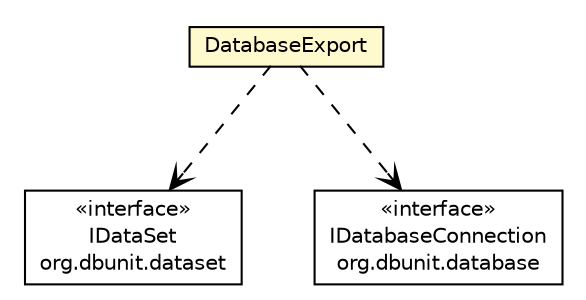 #!/usr/local/bin/dot
#
# Class diagram 
# Generated by UMLGraph version R5_6_6-8-g8d7759 (http://www.umlgraph.org/)
#

digraph G {
	edge [fontname="Helvetica",fontsize=10,labelfontname="Helvetica",labelfontsize=10];
	node [fontname="Helvetica",fontsize=10,shape=plaintext];
	nodesep=0.25;
	ranksep=0.5;
	// org.dayatang.dbunit.DatabaseExport
	c37874 [label=<<table title="org.dayatang.dbunit.DatabaseExport" border="0" cellborder="1" cellspacing="0" cellpadding="2" port="p" bgcolor="lemonChiffon" href="./DatabaseExport.html">
		<tr><td><table border="0" cellspacing="0" cellpadding="1">
<tr><td align="center" balign="center"> DatabaseExport </td></tr>
		</table></td></tr>
		</table>>, URL="./DatabaseExport.html", fontname="Helvetica", fontcolor="black", fontsize=10.0];
	// org.dayatang.dbunit.DatabaseExport DEPEND org.dbunit.dataset.IDataSet
	c37874:p -> c38011:p [taillabel="", label=" "headlabel="", fontname="Helvetica", fontcolor="black", fontsize=10.0, color="black", arrowhead=open, style=dashed];
	// org.dayatang.dbunit.DatabaseExport DEPEND org.dbunit.database.IDatabaseConnection
	c37874:p -> c38014:p [taillabel="", label=" "headlabel="", fontname="Helvetica", fontcolor="black", fontsize=10.0, color="black", arrowhead=open, style=dashed];
	// org.dbunit.database.IDatabaseConnection
	c38014 [label=<<table title="org.dbunit.database.IDatabaseConnection" border="0" cellborder="1" cellspacing="0" cellpadding="2" port="p" href="http://java.sun.com/j2se/1.4.2/docs/api/org/dbunit/database/IDatabaseConnection.html">
		<tr><td><table border="0" cellspacing="0" cellpadding="1">
<tr><td align="center" balign="center"> &#171;interface&#187; </td></tr>
<tr><td align="center" balign="center"> IDatabaseConnection </td></tr>
<tr><td align="center" balign="center"> org.dbunit.database </td></tr>
		</table></td></tr>
		</table>>, URL="http://java.sun.com/j2se/1.4.2/docs/api/org/dbunit/database/IDatabaseConnection.html", fontname="Helvetica", fontcolor="black", fontsize=10.0];
	// org.dbunit.dataset.IDataSet
	c38011 [label=<<table title="org.dbunit.dataset.IDataSet" border="0" cellborder="1" cellspacing="0" cellpadding="2" port="p" href="http://java.sun.com/j2se/1.4.2/docs/api/org/dbunit/dataset/IDataSet.html">
		<tr><td><table border="0" cellspacing="0" cellpadding="1">
<tr><td align="center" balign="center"> &#171;interface&#187; </td></tr>
<tr><td align="center" balign="center"> IDataSet </td></tr>
<tr><td align="center" balign="center"> org.dbunit.dataset </td></tr>
		</table></td></tr>
		</table>>, URL="http://java.sun.com/j2se/1.4.2/docs/api/org/dbunit/dataset/IDataSet.html", fontname="Helvetica", fontcolor="black", fontsize=10.0];
}

